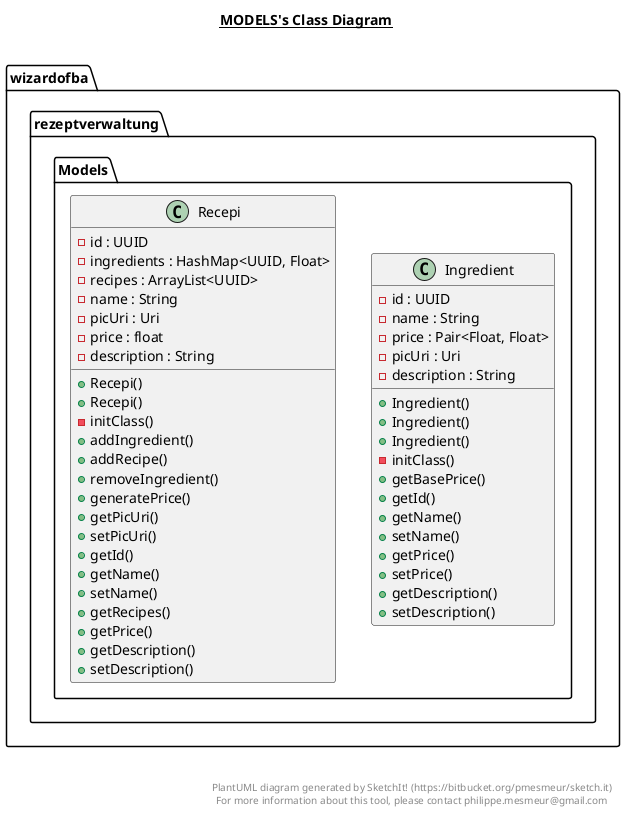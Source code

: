 @startuml

title __MODELS's Class Diagram__\n

  package wizardofba.rezeptverwaltung {
    package wizardofba.rezeptverwaltung.Models {
      class Ingredient {
          - id : UUID
          - name : String
          - price : Pair<Float, Float>
          - picUri : Uri
          - description : String
          + Ingredient()
          + Ingredient()
          + Ingredient()
          - initClass()
          + getBasePrice()
          + getId()
          + getName()
          + setName()
          + getPrice()
          + setPrice()
          + getDescription()
          + setDescription()
      }
    }
  }
  

  package wizardofba.rezeptverwaltung {
    package wizardofba.rezeptverwaltung.Models {
      class Recepi {
          - id : UUID
          - ingredients : HashMap<UUID, Float>
          - recipes : ArrayList<UUID>
          - name : String
          - picUri : Uri
          - price : float
          - description : String
          + Recepi()
          + Recepi()
          - initClass()
          + addIngredient()
          + addRecipe()
          + removeIngredient()
          + generatePrice()
          + getPicUri()
          + setPicUri()
          + getId()
          + getName()
          + setName()
          + getRecipes()
          + getPrice()
          + getDescription()
          + setDescription()
      }
    }
  }
  



right footer


PlantUML diagram generated by SketchIt! (https://bitbucket.org/pmesmeur/sketch.it)
For more information about this tool, please contact philippe.mesmeur@gmail.com
endfooter

@enduml
